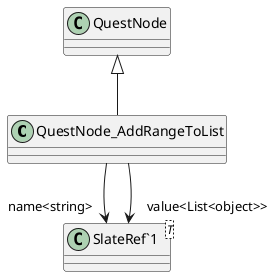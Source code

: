 @startuml
class QuestNode_AddRangeToList {
}
class "SlateRef`1"<T> {
}
QuestNode <|-- QuestNode_AddRangeToList
QuestNode_AddRangeToList --> "name<string>" "SlateRef`1"
QuestNode_AddRangeToList --> "value<List<object>>" "SlateRef`1"
@enduml
